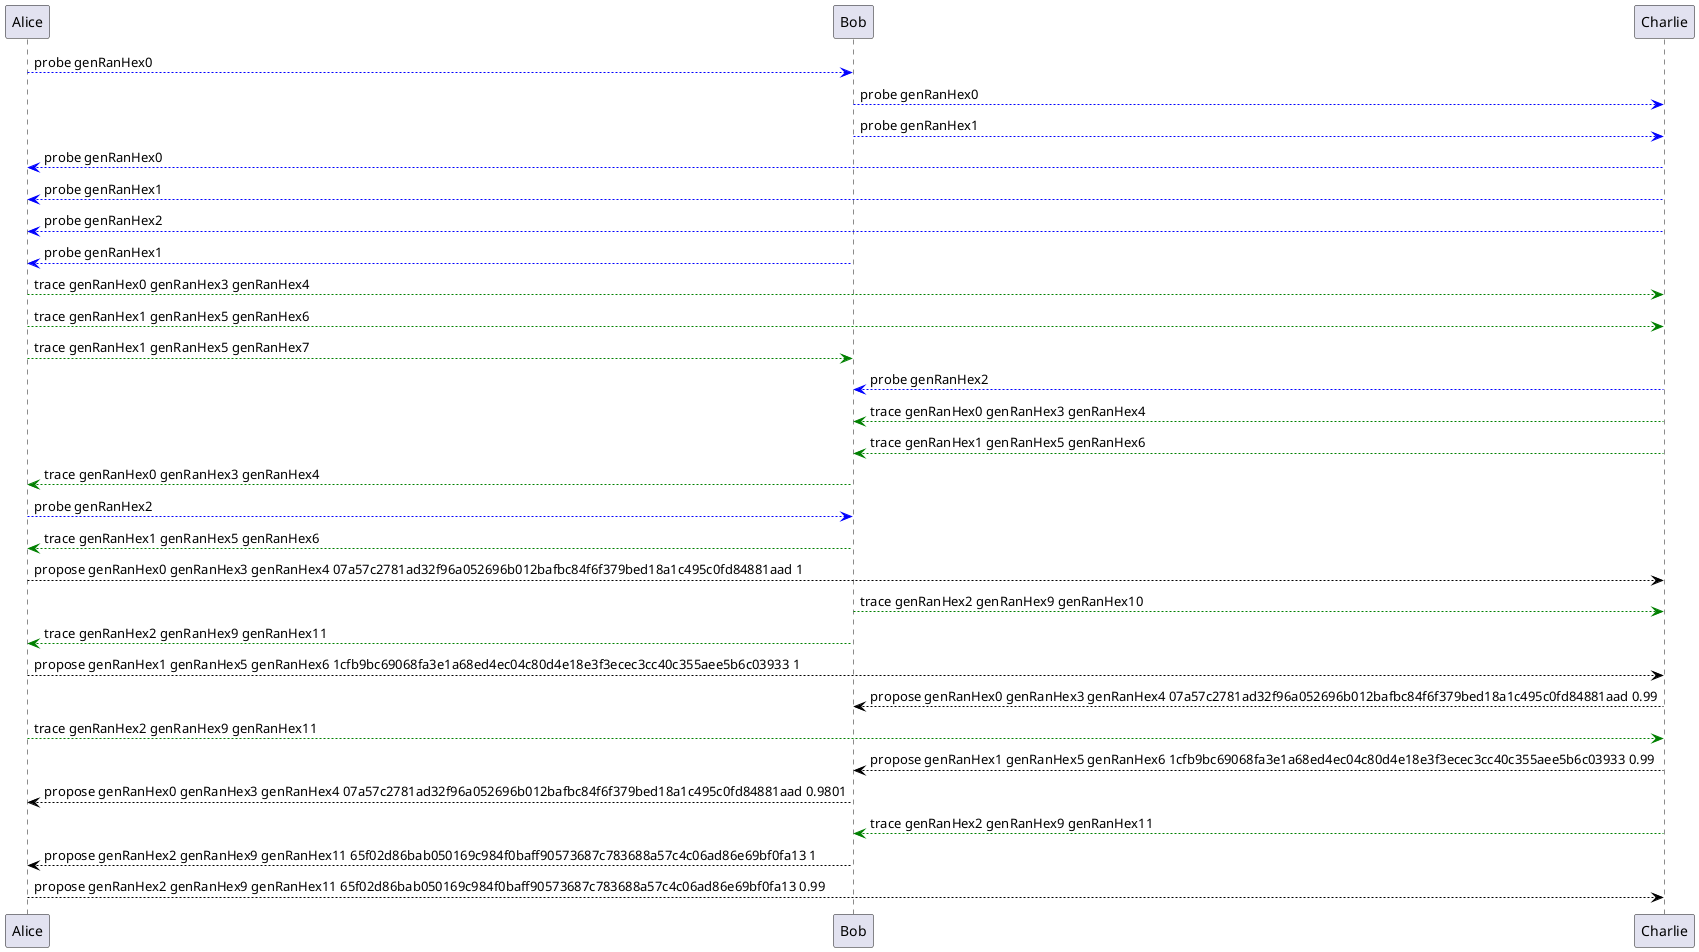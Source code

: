 @startuml messages
Alice -[#blue]-> Bob: probe genRanHex0
Bob -[#blue]-> Charlie: probe genRanHex0
Bob -[#blue]-> Charlie: probe genRanHex1
Charlie -[#blue]-> Alice: probe genRanHex0
Charlie -[#blue]-> Alice: probe genRanHex1
Charlie -[#blue]-> Alice: probe genRanHex2
Bob -[#blue]-> Alice: probe genRanHex1
Alice -[#green]-> Charlie: trace genRanHex0 genRanHex3 genRanHex4
Alice -[#green]-> Charlie: trace genRanHex1 genRanHex5 genRanHex6
Alice -[#green]-> Bob: trace genRanHex1 genRanHex5 genRanHex7
Charlie -[#blue]-> Bob: probe genRanHex2
Charlie -[#green]-> Bob: trace genRanHex0 genRanHex3 genRanHex4
Charlie -[#green]-> Bob: trace genRanHex1 genRanHex5 genRanHex6
Bob -[#green]-> Alice: trace genRanHex0 genRanHex3 genRanHex4
Alice -[#blue]-> Bob: probe genRanHex2
Bob -[#green]-> Alice: trace genRanHex1 genRanHex5 genRanHex6
Alice -[#black]-> Charlie: propose genRanHex0 genRanHex3 genRanHex4 07a57c2781ad32f96a052696b012bafbc84f6f379bed18a1c495c0fd84881aad 1
Bob -[#green]-> Charlie: trace genRanHex2 genRanHex9 genRanHex10
Bob -[#green]-> Alice: trace genRanHex2 genRanHex9 genRanHex11
Alice -[#black]-> Charlie: propose genRanHex1 genRanHex5 genRanHex6 1cfb9bc69068fa3e1a68ed4ec04c80d4e18e3f3ecec3cc40c355aee5b6c03933 1
Charlie -[#black]-> Bob: propose genRanHex0 genRanHex3 genRanHex4 07a57c2781ad32f96a052696b012bafbc84f6f379bed18a1c495c0fd84881aad 0.99
Alice -[#green]-> Charlie: trace genRanHex2 genRanHex9 genRanHex11
Charlie -[#black]-> Bob: propose genRanHex1 genRanHex5 genRanHex6 1cfb9bc69068fa3e1a68ed4ec04c80d4e18e3f3ecec3cc40c355aee5b6c03933 0.99
Bob -[#black]-> Alice: propose genRanHex0 genRanHex3 genRanHex4 07a57c2781ad32f96a052696b012bafbc84f6f379bed18a1c495c0fd84881aad 0.9801
Charlie -[#green]-> Bob: trace genRanHex2 genRanHex9 genRanHex11
Bob -[#black]-> Alice: propose genRanHex2 genRanHex9 genRanHex11 65f02d86bab050169c984f0baff90573687c783688a57c4c06ad86e69bf0fa13 1
Alice -[#black]-> Charlie: propose genRanHex2 genRanHex9 genRanHex11 65f02d86bab050169c984f0baff90573687c783688a57c4c06ad86e69bf0fa13 0.99
@enduml